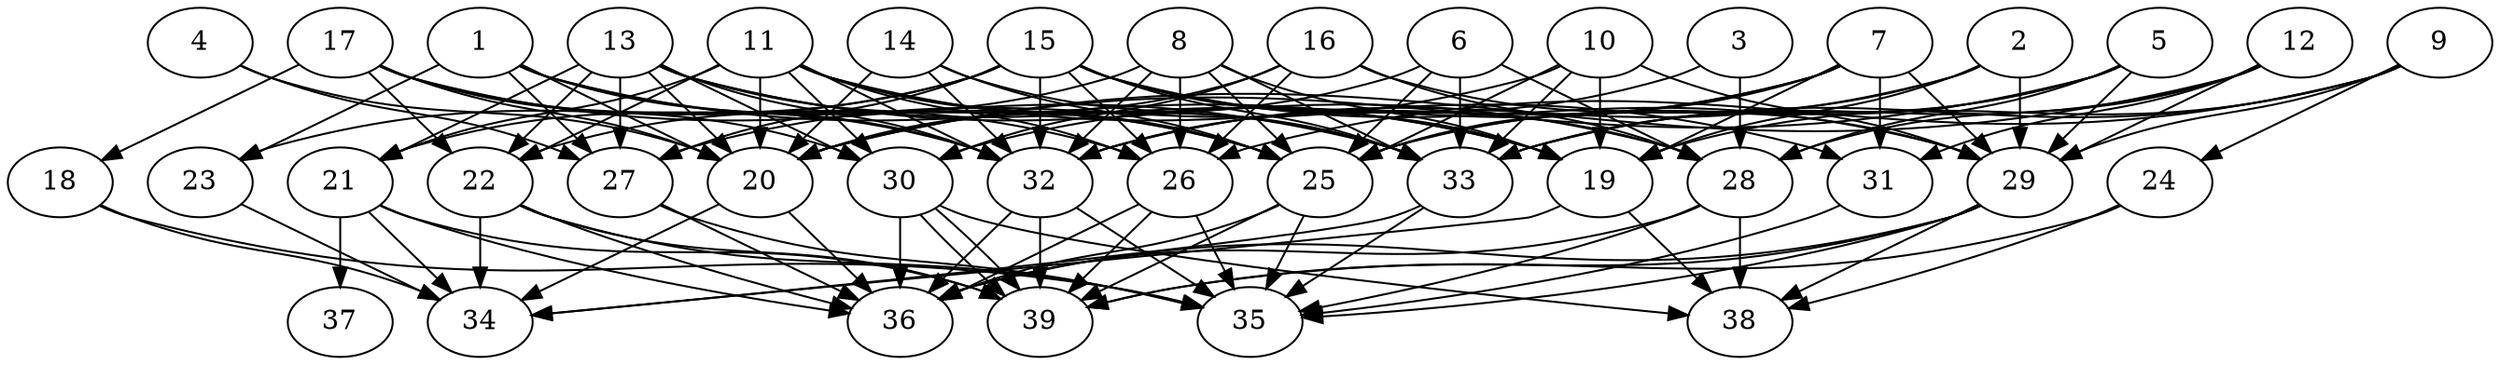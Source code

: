 // DAG (tier=3-complex, mode=compute, n=39, ccr=0.474, fat=0.727, density=0.658, regular=0.388, jump=0.303, mindata=1048576, maxdata=16777216)
// DAG automatically generated by daggen at Sun Aug 24 16:33:35 2025
// /home/ermia/Project/Environments/daggen/bin/daggen --dot --ccr 0.474 --fat 0.727 --regular 0.388 --density 0.658 --jump 0.303 --mindata 1048576 --maxdata 16777216 -n 39 
digraph G {
  1 [size="22893668115237756", alpha="0.05", expect_size="11446834057618878"]
  1 -> 19 [size ="571226489618432"]
  1 -> 20 [size ="571226489618432"]
  1 -> 23 [size ="571226489618432"]
  1 -> 25 [size ="571226489618432"]
  1 -> 27 [size ="571226489618432"]
  1 -> 32 [size ="571226489618432"]
  2 [size="19599836441779109888", alpha="0.05", expect_size="9799918220889554944"]
  2 -> 19 [size ="58155610406912"]
  2 -> 25 [size ="58155610406912"]
  2 -> 29 [size ="58155610406912"]
  2 -> 32 [size ="58155610406912"]
  3 [size="792977800010825465856", alpha="0.02", expect_size="396488900005412732928"]
  3 -> 28 [size ="685378809888768"]
  3 -> 32 [size ="685378809888768"]
  4 [size="35508007946940740", alpha="0.09", expect_size="17754003973470370"]
  4 -> 20 [size ="917460077248512"]
  4 -> 27 [size ="917460077248512"]
  5 [size="21703070423634149376", alpha="0.05", expect_size="10851535211817074688"]
  5 -> 20 [size ="62244947755008"]
  5 -> 25 [size ="62244947755008"]
  5 -> 28 [size ="62244947755008"]
  5 -> 29 [size ="62244947755008"]
  5 -> 33 [size ="62244947755008"]
  6 [size="13350118529956126", alpha="0.01", expect_size="6675059264978063"]
  6 -> 20 [size ="8951391322112"]
  6 -> 25 [size ="8951391322112"]
  6 -> 28 [size ="8951391322112"]
  6 -> 33 [size ="8951391322112"]
  7 [size="105422294026130128", alpha="0.04", expect_size="52711147013065064"]
  7 -> 19 [size ="2047737864388608"]
  7 -> 25 [size ="2047737864388608"]
  7 -> 29 [size ="2047737864388608"]
  7 -> 30 [size ="2047737864388608"]
  7 -> 31 [size ="2047737864388608"]
  7 -> 32 [size ="2047737864388608"]
  8 [size="592026882015232000000", alpha="0.19", expect_size="296013441007616000000"]
  8 -> 19 [size ="564050001920000"]
  8 -> 22 [size ="564050001920000"]
  8 -> 25 [size ="564050001920000"]
  8 -> 26 [size ="564050001920000"]
  8 -> 32 [size ="564050001920000"]
  8 -> 33 [size ="564050001920000"]
  9 [size="4718044346507105140736", alpha="0.02", expect_size="2359022173253552570368"]
  9 -> 19 [size ="2250425633865728"]
  9 -> 24 [size ="2250425633865728"]
  9 -> 26 [size ="2250425633865728"]
  9 -> 29 [size ="2250425633865728"]
  9 -> 33 [size ="2250425633865728"]
  10 [size="6738944945723730", alpha="0.15", expect_size="3369472472861865"]
  10 -> 19 [size ="202315785043968"]
  10 -> 25 [size ="202315785043968"]
  10 -> 27 [size ="202315785043968"]
  10 -> 29 [size ="202315785043968"]
  10 -> 33 [size ="202315785043968"]
  11 [size="54600055531431104", alpha="0.09", expect_size="27300027765715552"]
  11 -> 20 [size ="1626131065208832"]
  11 -> 21 [size ="1626131065208832"]
  11 -> 22 [size ="1626131065208832"]
  11 -> 25 [size ="1626131065208832"]
  11 -> 26 [size ="1626131065208832"]
  11 -> 30 [size ="1626131065208832"]
  11 -> 31 [size ="1626131065208832"]
  11 -> 32 [size ="1626131065208832"]
  11 -> 33 [size ="1626131065208832"]
  12 [size="14908804768827928", alpha="0.02", expect_size="7454402384413964"]
  12 -> 20 [size ="10150215680000"]
  12 -> 28 [size ="10150215680000"]
  12 -> 29 [size ="10150215680000"]
  12 -> 31 [size ="10150215680000"]
  12 -> 33 [size ="10150215680000"]
  13 [size="4380751921989535399936", alpha="0.19", expect_size="2190375960994767699968"]
  13 -> 19 [size ="2141850202800128"]
  13 -> 20 [size ="2141850202800128"]
  13 -> 21 [size ="2141850202800128"]
  13 -> 22 [size ="2141850202800128"]
  13 -> 25 [size ="2141850202800128"]
  13 -> 27 [size ="2141850202800128"]
  13 -> 28 [size ="2141850202800128"]
  13 -> 30 [size ="2141850202800128"]
  13 -> 32 [size ="2141850202800128"]
  14 [size="3208848462089379905536", alpha="0.16", expect_size="1604424231044689952768"]
  14 -> 20 [size ="1740428256739328"]
  14 -> 25 [size ="1740428256739328"]
  14 -> 32 [size ="1740428256739328"]
  14 -> 33 [size ="1740428256739328"]
  15 [size="1874816187240575488", alpha="0.01", expect_size="937408093620287744"]
  15 -> 19 [size ="796297414049792"]
  15 -> 21 [size ="796297414049792"]
  15 -> 23 [size ="796297414049792"]
  15 -> 26 [size ="796297414049792"]
  15 -> 27 [size ="796297414049792"]
  15 -> 28 [size ="796297414049792"]
  15 -> 29 [size ="796297414049792"]
  15 -> 32 [size ="796297414049792"]
  15 -> 33 [size ="796297414049792"]
  16 [size="64332349639153942528", alpha="0.04", expect_size="32166174819576971264"]
  16 -> 20 [size ="128442750205952"]
  16 -> 26 [size ="128442750205952"]
  16 -> 28 [size ="128442750205952"]
  16 -> 29 [size ="128442750205952"]
  16 -> 30 [size ="128442750205952"]
  17 [size="448290102488256741376", alpha="0.13", expect_size="224145051244128370688"]
  17 -> 18 [size ="468593313579008"]
  17 -> 20 [size ="468593313579008"]
  17 -> 22 [size ="468593313579008"]
  17 -> 26 [size ="468593313579008"]
  17 -> 30 [size ="468593313579008"]
  17 -> 32 [size ="468593313579008"]
  17 -> 33 [size ="468593313579008"]
  18 [size="1348851701053915136000", alpha="0.10", expect_size="674425850526957568000"]
  18 -> 34 [size ="976636136652800"]
  18 -> 35 [size ="976636136652800"]
  19 [size="12559647235899392000", alpha="0.02", expect_size="6279823617949696000"]
  19 -> 34 [size ="43225658163200"]
  19 -> 38 [size ="43225658163200"]
  20 [size="3909338696880403456", alpha="0.16", expect_size="1954669348440201728"]
  20 -> 34 [size ="1521810604556288"]
  20 -> 36 [size ="1521810604556288"]
  21 [size="194146970766204896", alpha="0.01", expect_size="97073485383102448"]
  21 -> 34 [size ="113478438223872"]
  21 -> 36 [size ="113478438223872"]
  21 -> 37 [size ="113478438223872"]
  21 -> 39 [size ="113478438223872"]
  22 [size="779919688888467072", alpha="0.18", expect_size="389959844444233536"]
  22 -> 34 [size ="339636022935552"]
  22 -> 35 [size ="339636022935552"]
  22 -> 36 [size ="339636022935552"]
  22 -> 39 [size ="339636022935552"]
  23 [size="1805261210395091712", alpha="0.14", expect_size="902630605197545856"]
  23 -> 34 [size ="691001316343808"]
  24 [size="229730122887464896", alpha="0.11", expect_size="114865061443732448"]
  24 -> 38 [size ="88822910025728"]
  24 -> 39 [size ="88822910025728"]
  25 [size="1117267121223792", alpha="0.15", expect_size="558633560611896"]
  25 -> 35 [size ="59488392445952"]
  25 -> 36 [size ="59488392445952"]
  25 -> 39 [size ="59488392445952"]
  26 [size="3405090823597711872", alpha="0.18", expect_size="1702545411798855936"]
  26 -> 35 [size ="1545174748495872"]
  26 -> 36 [size ="1545174748495872"]
  26 -> 39 [size ="1545174748495872"]
  27 [size="1715776215415785984", alpha="0.16", expect_size="857888107707892992"]
  27 -> 35 [size ="2197702855098368"]
  27 -> 36 [size ="2197702855098368"]
  28 [size="1885071609987097088", alpha="0.03", expect_size="942535804993548544"]
  28 -> 35 [size ="2135153367318528"]
  28 -> 36 [size ="2135153367318528"]
  28 -> 38 [size ="2135153367318528"]
  29 [size="35007049429389376", alpha="0.02", expect_size="17503524714694688"]
  29 -> 35 [size ="1295872507772928"]
  29 -> 36 [size ="1295872507772928"]
  29 -> 38 [size ="1295872507772928"]
  29 -> 39 [size ="1295872507772928"]
  30 [size="26688166778583236", alpha="0.13", expect_size="13344083389291618"]
  30 -> 36 [size ="56619782111232"]
  30 -> 38 [size ="56619782111232"]
  30 -> 39 [size ="56619782111232"]
  30 -> 39 [size ="56619782111232"]
  31 [size="5652246417031308288", alpha="0.01", expect_size="2826123208515654144"]
  31 -> 35 [size ="1923341417971712"]
  32 [size="37836748295077640", alpha="0.20", expect_size="18918374147538820"]
  32 -> 35 [size ="1768086403284992"]
  32 -> 36 [size ="1768086403284992"]
  32 -> 39 [size ="1768086403284992"]
  33 [size="27831319013124592", alpha="0.05", expect_size="13915659506562296"]
  33 -> 34 [size ="491692687884288"]
  33 -> 35 [size ="491692687884288"]
  34 [size="931397821545496707072", alpha="0.11", expect_size="465698910772748353536"]
  35 [size="782252785151773", alpha="0.01", expect_size="391126392575886"]
  36 [size="220187800513336573952", alpha="0.01", expect_size="110093900256668286976"]
  37 [size="6396564780169883", alpha="0.07", expect_size="3198282390084941"]
  38 [size="548313967228635578368", alpha="0.07", expect_size="274156983614317789184"]
  39 [size="1648081620518288", alpha="0.20", expect_size="824040810259144"]
}